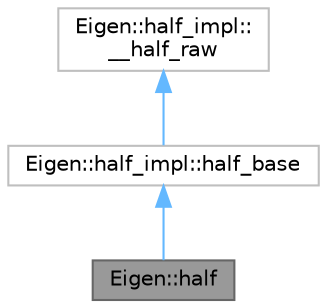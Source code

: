 digraph "Eigen::half"
{
 // LATEX_PDF_SIZE
  bgcolor="transparent";
  edge [fontname=Helvetica,fontsize=10,labelfontname=Helvetica,labelfontsize=10];
  node [fontname=Helvetica,fontsize=10,shape=box,height=0.2,width=0.4];
  Node1 [id="Node000001",label="Eigen::half",height=0.2,width=0.4,color="gray40", fillcolor="grey60", style="filled", fontcolor="black",tooltip=" "];
  Node2 -> Node1 [id="edge3_Node000001_Node000002",dir="back",color="steelblue1",style="solid",tooltip=" "];
  Node2 [id="Node000002",label="Eigen::half_impl::half_base",height=0.2,width=0.4,color="grey75", fillcolor="white", style="filled",URL="$structEigen_1_1half__impl_1_1half__base.html",tooltip=" "];
  Node3 -> Node2 [id="edge4_Node000002_Node000003",dir="back",color="steelblue1",style="solid",tooltip=" "];
  Node3 [id="Node000003",label="Eigen::half_impl::\l__half_raw",height=0.2,width=0.4,color="grey75", fillcolor="white", style="filled",URL="$structEigen_1_1half__impl_1_1____half__raw.html",tooltip=" "];
}
